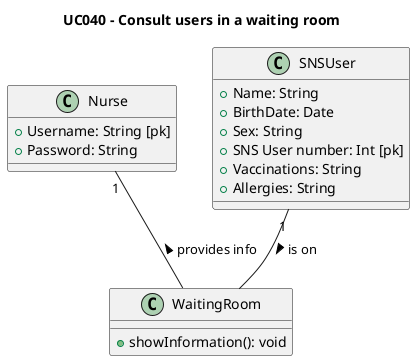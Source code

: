 @startuml
skinparam monochrome false
skinparam shadowing false

title UC040 - Consult users in a waiting room

class Nurse {
    +Username: String [pk]
    +Password: String
}

class SNSUser {
    +Name: String
    +BirthDate: Date
    +Sex: String
    +SNS User number: Int [pk]
    +Vaccinations: String
    +Allergies: String
}




class WaitingRoom {
    +showInformation(): void
}

' Relationships
Nurse "1" -- WaitingRoom : provides info <
SNSUser "1" -- WaitingRoom : is on >


@enduml
